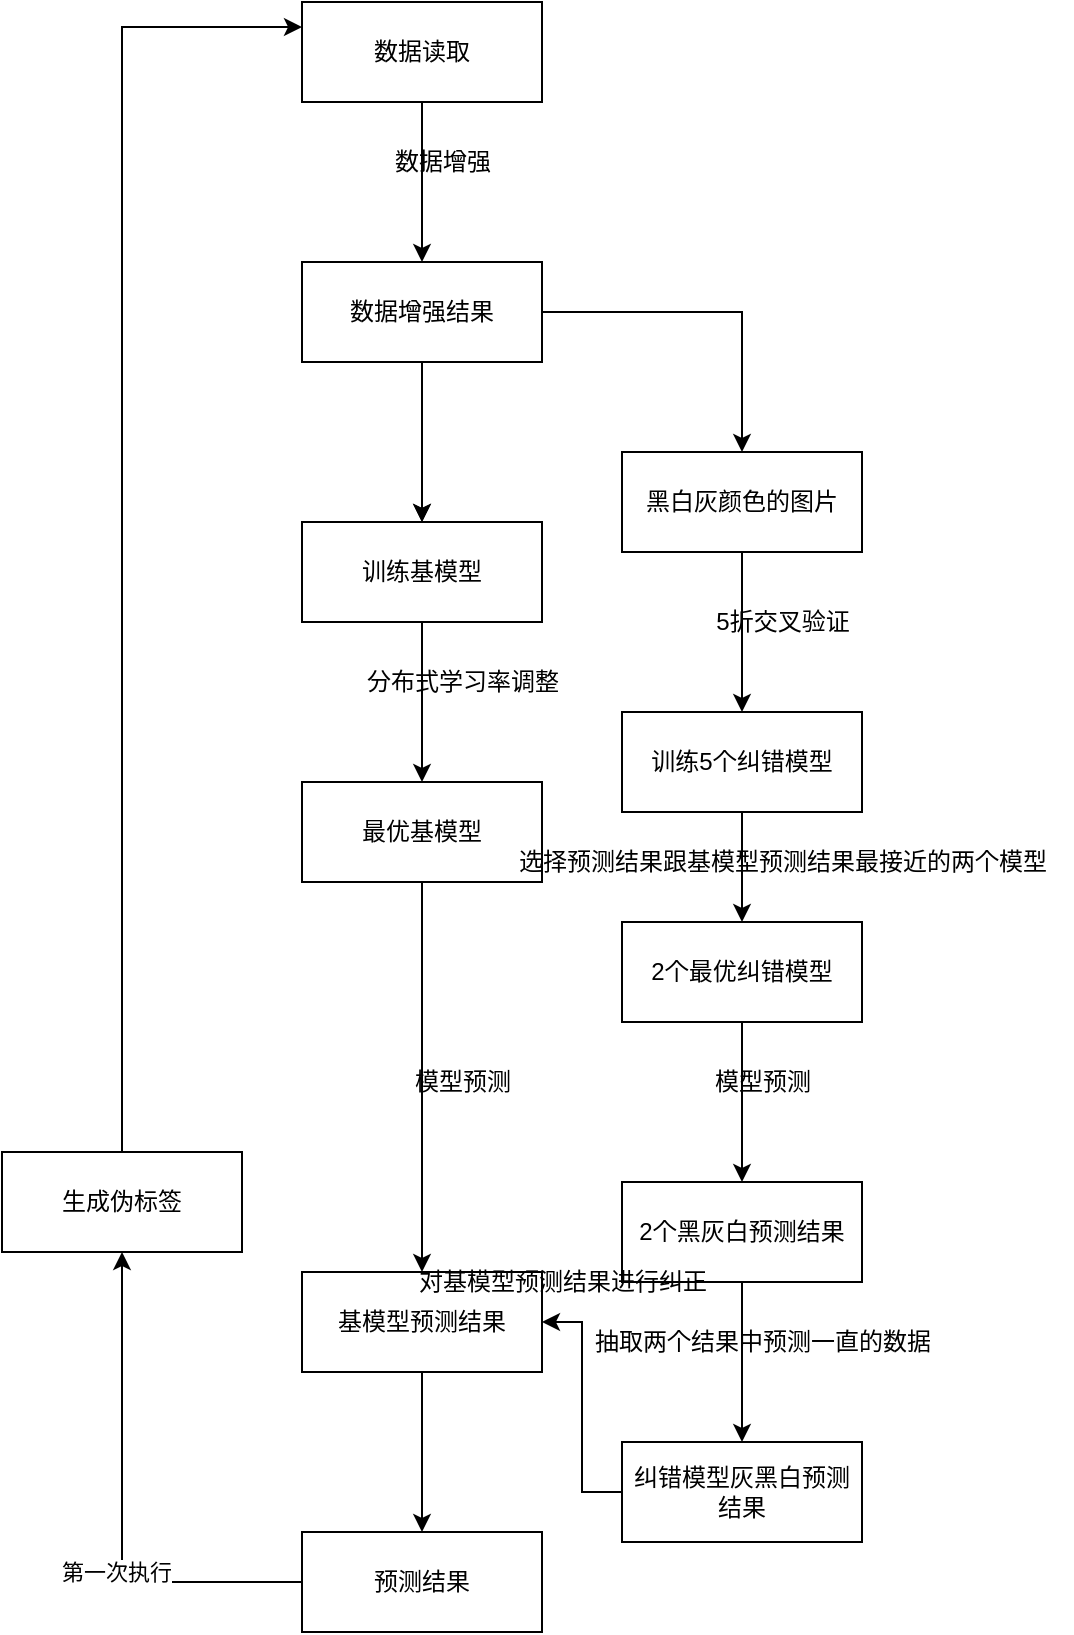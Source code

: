 <mxfile version="20.5.1" type="github">
  <diagram id="Q1Jix77r4ZnzV5kOpdrD" name="第 1 页">
    <mxGraphModel dx="1375" dy="794" grid="1" gridSize="10" guides="1" tooltips="1" connect="1" arrows="1" fold="1" page="1" pageScale="1" pageWidth="827" pageHeight="1169" math="0" shadow="0">
      <root>
        <mxCell id="0" />
        <mxCell id="1" parent="0" />
        <mxCell id="jdafwGyb-ZA4JQ6VH0_T-3" value="" style="edgeStyle=orthogonalEdgeStyle;rounded=0;orthogonalLoop=1;jettySize=auto;html=1;" edge="1" parent="1" source="jdafwGyb-ZA4JQ6VH0_T-1" target="jdafwGyb-ZA4JQ6VH0_T-2">
          <mxGeometry relative="1" as="geometry" />
        </mxCell>
        <mxCell id="jdafwGyb-ZA4JQ6VH0_T-1" value="数据读取" style="rounded=0;whiteSpace=wrap;html=1;" vertex="1" parent="1">
          <mxGeometry x="320" y="70" width="120" height="50" as="geometry" />
        </mxCell>
        <mxCell id="jdafwGyb-ZA4JQ6VH0_T-5" value="" style="edgeStyle=orthogonalEdgeStyle;rounded=0;orthogonalLoop=1;jettySize=auto;html=1;" edge="1" parent="1" source="jdafwGyb-ZA4JQ6VH0_T-2" target="jdafwGyb-ZA4JQ6VH0_T-4">
          <mxGeometry relative="1" as="geometry" />
        </mxCell>
        <mxCell id="jdafwGyb-ZA4JQ6VH0_T-9" value="" style="edgeStyle=orthogonalEdgeStyle;rounded=0;orthogonalLoop=1;jettySize=auto;html=1;" edge="1" parent="1" source="jdafwGyb-ZA4JQ6VH0_T-2" target="jdafwGyb-ZA4JQ6VH0_T-4">
          <mxGeometry relative="1" as="geometry" />
        </mxCell>
        <mxCell id="jdafwGyb-ZA4JQ6VH0_T-12" style="edgeStyle=orthogonalEdgeStyle;rounded=0;orthogonalLoop=1;jettySize=auto;html=1;" edge="1" parent="1" source="jdafwGyb-ZA4JQ6VH0_T-2" target="jdafwGyb-ZA4JQ6VH0_T-10">
          <mxGeometry relative="1" as="geometry" />
        </mxCell>
        <mxCell id="jdafwGyb-ZA4JQ6VH0_T-2" value="数据增强结果" style="rounded=0;whiteSpace=wrap;html=1;" vertex="1" parent="1">
          <mxGeometry x="320" y="200" width="120" height="50" as="geometry" />
        </mxCell>
        <mxCell id="jdafwGyb-ZA4JQ6VH0_T-7" value="" style="edgeStyle=orthogonalEdgeStyle;rounded=0;orthogonalLoop=1;jettySize=auto;html=1;" edge="1" parent="1" source="jdafwGyb-ZA4JQ6VH0_T-4" target="jdafwGyb-ZA4JQ6VH0_T-6">
          <mxGeometry relative="1" as="geometry" />
        </mxCell>
        <mxCell id="jdafwGyb-ZA4JQ6VH0_T-4" value="训练基模型" style="rounded=0;whiteSpace=wrap;html=1;" vertex="1" parent="1">
          <mxGeometry x="320" y="330" width="120" height="50" as="geometry" />
        </mxCell>
        <mxCell id="jdafwGyb-ZA4JQ6VH0_T-20" value="" style="edgeStyle=orthogonalEdgeStyle;rounded=0;orthogonalLoop=1;jettySize=auto;html=1;" edge="1" parent="1" source="jdafwGyb-ZA4JQ6VH0_T-6" target="jdafwGyb-ZA4JQ6VH0_T-19">
          <mxGeometry relative="1" as="geometry" />
        </mxCell>
        <mxCell id="jdafwGyb-ZA4JQ6VH0_T-6" value="最优基模型" style="rounded=0;whiteSpace=wrap;html=1;" vertex="1" parent="1">
          <mxGeometry x="320" y="460" width="120" height="50" as="geometry" />
        </mxCell>
        <mxCell id="jdafwGyb-ZA4JQ6VH0_T-8" value="分布式学习率调整" style="text;html=1;align=center;verticalAlign=middle;resizable=0;points=[];autosize=1;strokeColor=none;fillColor=none;" vertex="1" parent="1">
          <mxGeometry x="340" y="395" width="120" height="30" as="geometry" />
        </mxCell>
        <mxCell id="jdafwGyb-ZA4JQ6VH0_T-14" value="" style="edgeStyle=orthogonalEdgeStyle;rounded=0;orthogonalLoop=1;jettySize=auto;html=1;" edge="1" parent="1" source="jdafwGyb-ZA4JQ6VH0_T-10" target="jdafwGyb-ZA4JQ6VH0_T-13">
          <mxGeometry relative="1" as="geometry" />
        </mxCell>
        <mxCell id="jdafwGyb-ZA4JQ6VH0_T-10" value="黑白灰颜色的图片" style="rounded=0;whiteSpace=wrap;html=1;" vertex="1" parent="1">
          <mxGeometry x="480" y="295" width="120" height="50" as="geometry" />
        </mxCell>
        <mxCell id="jdafwGyb-ZA4JQ6VH0_T-17" value="" style="edgeStyle=orthogonalEdgeStyle;rounded=0;orthogonalLoop=1;jettySize=auto;html=1;" edge="1" parent="1" source="jdafwGyb-ZA4JQ6VH0_T-13" target="jdafwGyb-ZA4JQ6VH0_T-16">
          <mxGeometry relative="1" as="geometry" />
        </mxCell>
        <mxCell id="jdafwGyb-ZA4JQ6VH0_T-13" value="训练5个纠错模型" style="rounded=0;whiteSpace=wrap;html=1;" vertex="1" parent="1">
          <mxGeometry x="480" y="425" width="120" height="50" as="geometry" />
        </mxCell>
        <mxCell id="jdafwGyb-ZA4JQ6VH0_T-15" value="5折交叉验证" style="text;html=1;align=center;verticalAlign=middle;resizable=0;points=[];autosize=1;strokeColor=none;fillColor=none;" vertex="1" parent="1">
          <mxGeometry x="515" y="365" width="90" height="30" as="geometry" />
        </mxCell>
        <mxCell id="jdafwGyb-ZA4JQ6VH0_T-22" value="" style="edgeStyle=orthogonalEdgeStyle;rounded=0;orthogonalLoop=1;jettySize=auto;html=1;" edge="1" parent="1" source="jdafwGyb-ZA4JQ6VH0_T-16" target="jdafwGyb-ZA4JQ6VH0_T-21">
          <mxGeometry relative="1" as="geometry" />
        </mxCell>
        <mxCell id="jdafwGyb-ZA4JQ6VH0_T-16" value="2个最优纠错模型" style="rounded=0;whiteSpace=wrap;html=1;" vertex="1" parent="1">
          <mxGeometry x="480" y="530" width="120" height="50" as="geometry" />
        </mxCell>
        <mxCell id="jdafwGyb-ZA4JQ6VH0_T-18" value="选择预测结果跟基模型预测结果最接近的两个模型" style="text;html=1;align=center;verticalAlign=middle;resizable=0;points=[];autosize=1;strokeColor=none;fillColor=none;" vertex="1" parent="1">
          <mxGeometry x="415" y="485" width="290" height="30" as="geometry" />
        </mxCell>
        <mxCell id="jdafwGyb-ZA4JQ6VH0_T-31" value="" style="edgeStyle=orthogonalEdgeStyle;rounded=0;orthogonalLoop=1;jettySize=auto;html=1;" edge="1" parent="1" source="jdafwGyb-ZA4JQ6VH0_T-19" target="jdafwGyb-ZA4JQ6VH0_T-30">
          <mxGeometry relative="1" as="geometry" />
        </mxCell>
        <mxCell id="jdafwGyb-ZA4JQ6VH0_T-19" value="基模型预测结果" style="rounded=0;whiteSpace=wrap;html=1;" vertex="1" parent="1">
          <mxGeometry x="320" y="705" width="120" height="50" as="geometry" />
        </mxCell>
        <mxCell id="jdafwGyb-ZA4JQ6VH0_T-24" value="" style="edgeStyle=orthogonalEdgeStyle;rounded=0;orthogonalLoop=1;jettySize=auto;html=1;" edge="1" parent="1" source="jdafwGyb-ZA4JQ6VH0_T-21" target="jdafwGyb-ZA4JQ6VH0_T-23">
          <mxGeometry relative="1" as="geometry" />
        </mxCell>
        <mxCell id="jdafwGyb-ZA4JQ6VH0_T-21" value="2个黑灰白预测结果" style="rounded=0;whiteSpace=wrap;html=1;" vertex="1" parent="1">
          <mxGeometry x="480" y="660" width="120" height="50" as="geometry" />
        </mxCell>
        <mxCell id="jdafwGyb-ZA4JQ6VH0_T-28" style="edgeStyle=orthogonalEdgeStyle;rounded=0;orthogonalLoop=1;jettySize=auto;html=1;entryX=1;entryY=0.5;entryDx=0;entryDy=0;" edge="1" parent="1" source="jdafwGyb-ZA4JQ6VH0_T-23" target="jdafwGyb-ZA4JQ6VH0_T-19">
          <mxGeometry relative="1" as="geometry" />
        </mxCell>
        <mxCell id="jdafwGyb-ZA4JQ6VH0_T-23" value="纠错模型灰黑白预测结果" style="rounded=0;whiteSpace=wrap;html=1;" vertex="1" parent="1">
          <mxGeometry x="480" y="790" width="120" height="50" as="geometry" />
        </mxCell>
        <mxCell id="jdafwGyb-ZA4JQ6VH0_T-25" value="模型预测" style="text;html=1;align=center;verticalAlign=middle;resizable=0;points=[];autosize=1;strokeColor=none;fillColor=none;" vertex="1" parent="1">
          <mxGeometry x="515" y="595" width="70" height="30" as="geometry" />
        </mxCell>
        <mxCell id="jdafwGyb-ZA4JQ6VH0_T-26" value="数据增强" style="text;html=1;align=center;verticalAlign=middle;resizable=0;points=[];autosize=1;strokeColor=none;fillColor=none;" vertex="1" parent="1">
          <mxGeometry x="355" y="135" width="70" height="30" as="geometry" />
        </mxCell>
        <mxCell id="jdafwGyb-ZA4JQ6VH0_T-27" value="抽取两个结果中预测一直的数据" style="text;html=1;align=center;verticalAlign=middle;resizable=0;points=[];autosize=1;strokeColor=none;fillColor=none;" vertex="1" parent="1">
          <mxGeometry x="455" y="725" width="190" height="30" as="geometry" />
        </mxCell>
        <mxCell id="jdafwGyb-ZA4JQ6VH0_T-29" value="对基模型预测结果进行纠正" style="text;html=1;align=center;verticalAlign=middle;resizable=0;points=[];autosize=1;strokeColor=none;fillColor=none;" vertex="1" parent="1">
          <mxGeometry x="365" y="695" width="170" height="30" as="geometry" />
        </mxCell>
        <mxCell id="jdafwGyb-ZA4JQ6VH0_T-35" value="" style="edgeStyle=orthogonalEdgeStyle;rounded=0;orthogonalLoop=1;jettySize=auto;html=1;" edge="1" parent="1" source="jdafwGyb-ZA4JQ6VH0_T-30" target="jdafwGyb-ZA4JQ6VH0_T-34">
          <mxGeometry relative="1" as="geometry" />
        </mxCell>
        <mxCell id="jdafwGyb-ZA4JQ6VH0_T-36" value="第一次执行" style="edgeLabel;html=1;align=center;verticalAlign=middle;resizable=0;points=[];" vertex="1" connectable="0" parent="jdafwGyb-ZA4JQ6VH0_T-35">
          <mxGeometry x="-0.25" y="3" relative="1" as="geometry">
            <mxPoint as="offset" />
          </mxGeometry>
        </mxCell>
        <mxCell id="jdafwGyb-ZA4JQ6VH0_T-30" value="预测结果" style="rounded=0;whiteSpace=wrap;html=1;" vertex="1" parent="1">
          <mxGeometry x="320" y="835" width="120" height="50" as="geometry" />
        </mxCell>
        <mxCell id="jdafwGyb-ZA4JQ6VH0_T-38" style="edgeStyle=orthogonalEdgeStyle;rounded=0;orthogonalLoop=1;jettySize=auto;html=1;entryX=0;entryY=0.25;entryDx=0;entryDy=0;" edge="1" parent="1" source="jdafwGyb-ZA4JQ6VH0_T-34" target="jdafwGyb-ZA4JQ6VH0_T-1">
          <mxGeometry relative="1" as="geometry">
            <Array as="points">
              <mxPoint x="230" y="83" />
            </Array>
          </mxGeometry>
        </mxCell>
        <mxCell id="jdafwGyb-ZA4JQ6VH0_T-34" value="生成伪标签" style="rounded=0;whiteSpace=wrap;html=1;" vertex="1" parent="1">
          <mxGeometry x="170" y="645" width="120" height="50" as="geometry" />
        </mxCell>
        <mxCell id="jdafwGyb-ZA4JQ6VH0_T-39" value="模型预测" style="text;html=1;align=center;verticalAlign=middle;resizable=0;points=[];autosize=1;strokeColor=none;fillColor=none;" vertex="1" parent="1">
          <mxGeometry x="365" y="595" width="70" height="30" as="geometry" />
        </mxCell>
      </root>
    </mxGraphModel>
  </diagram>
</mxfile>

